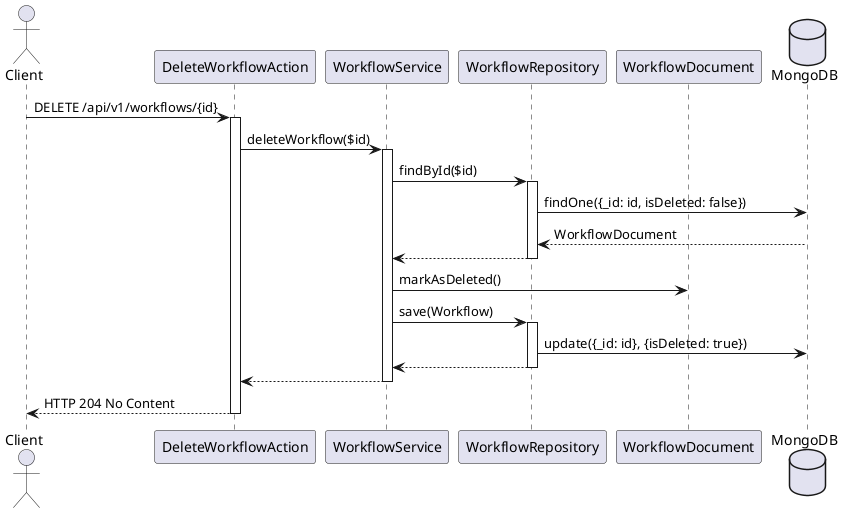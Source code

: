 @startuml "Delete Workflow (Logical)"
actor Client
participant "DeleteWorkflowAction" as Action
participant "WorkflowService"
participant "WorkflowRepository" as Repository
participant WorkflowDocument
database "MongoDB"

Client -> Action : DELETE /api/v1/workflows/{id}
activate Action
Action -> WorkflowService : deleteWorkflow($id)
activate WorkflowService
WorkflowService -> Repository : findById($id)
activate Repository
Repository -> MongoDB : findOne({_id: id, isDeleted: false})
MongoDB --> Repository : WorkflowDocument
Repository --> WorkflowService
deactivate Repository

WorkflowService -> WorkflowDocument : markAsDeleted()

WorkflowService -> Repository : save(Workflow)
activate Repository
Repository -> MongoDB : update({_id: id}, {isDeleted: true})
WorkflowService <-- Repository
deactivate Repository
Action <-- WorkflowService
deactivate WorkflowService
Action --> Client : HTTP 204 No Content
deactivate Action
@enduml
